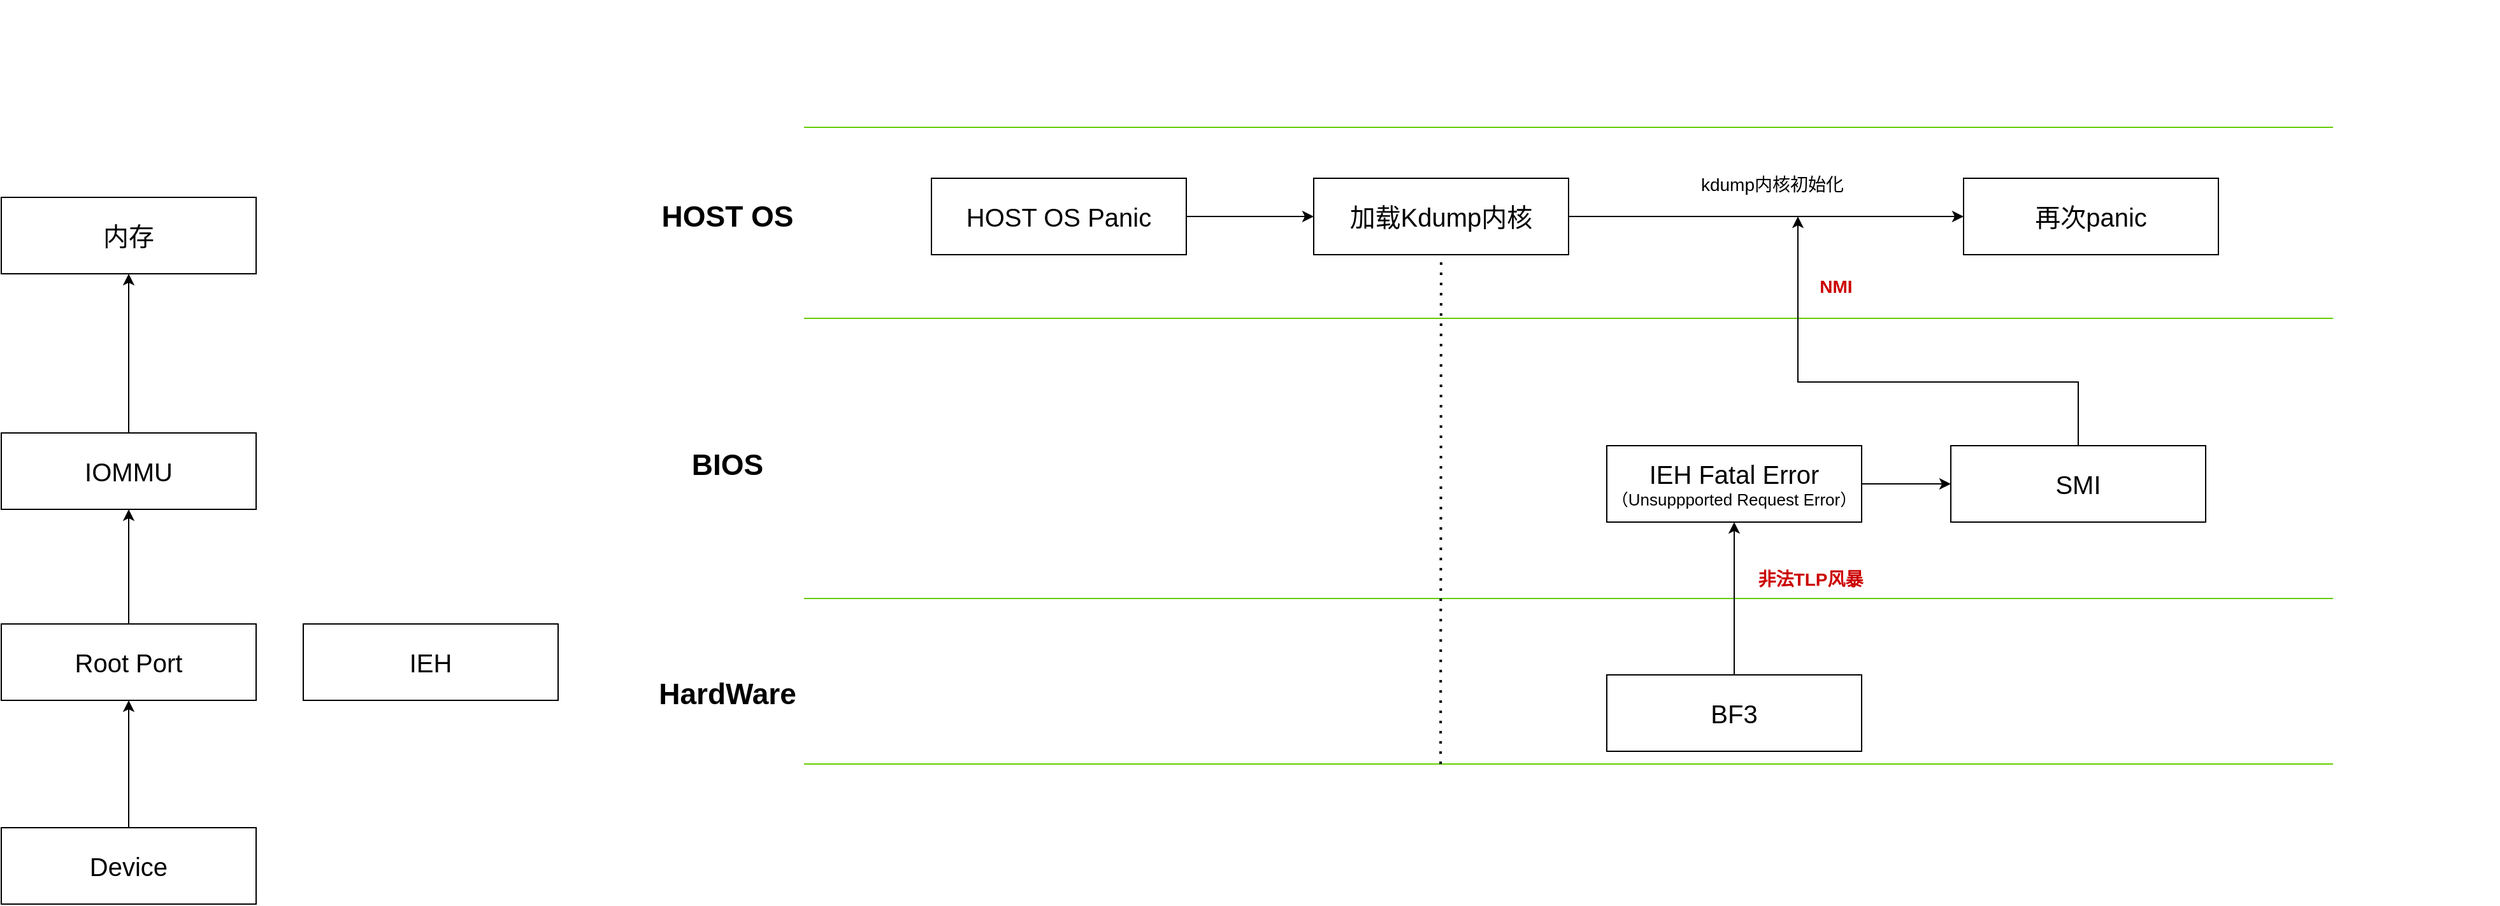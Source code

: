<mxfile version="26.0.6">
  <diagram name="第 1 页" id="lNHUrWMQAlrkwlzFhIT1">
    <mxGraphModel dx="2901" dy="1106" grid="1" gridSize="10" guides="1" tooltips="1" connect="1" arrows="1" fold="1" page="1" pageScale="1" pageWidth="827" pageHeight="1169" math="0" shadow="0">
      <root>
        <mxCell id="0" />
        <mxCell id="1" parent="0" />
        <mxCell id="Pw_NBHD11S9oDheNidvs-25" value="" style="rounded=0;whiteSpace=wrap;html=1;strokeColor=none;" parent="1" vertex="1">
          <mxGeometry x="-300" y="80" width="1510" height="690" as="geometry" />
        </mxCell>
        <mxCell id="Pw_NBHD11S9oDheNidvs-5" style="edgeStyle=orthogonalEdgeStyle;rounded=0;orthogonalLoop=1;jettySize=auto;html=1;entryX=0;entryY=0.5;entryDx=0;entryDy=0;" parent="1" source="Pw_NBHD11S9oDheNidvs-1" target="Pw_NBHD11S9oDheNidvs-2" edge="1">
          <mxGeometry relative="1" as="geometry" />
        </mxCell>
        <mxCell id="Pw_NBHD11S9oDheNidvs-1" value="&lt;font style=&quot;font-size: 20px;&quot;&gt;HOST OS Panic&lt;/font&gt;" style="rounded=0;whiteSpace=wrap;html=1;" parent="1" vertex="1">
          <mxGeometry x="-20" y="220" width="200" height="60" as="geometry" />
        </mxCell>
        <mxCell id="Pw_NBHD11S9oDheNidvs-4" style="edgeStyle=orthogonalEdgeStyle;rounded=0;orthogonalLoop=1;jettySize=auto;html=1;entryX=0;entryY=0.5;entryDx=0;entryDy=0;" parent="1" source="Pw_NBHD11S9oDheNidvs-2" target="Pw_NBHD11S9oDheNidvs-3" edge="1">
          <mxGeometry relative="1" as="geometry" />
        </mxCell>
        <mxCell id="Pw_NBHD11S9oDheNidvs-2" value="&lt;font style=&quot;font-size: 20px;&quot;&gt;加载Kdump内核&lt;/font&gt;" style="rounded=0;whiteSpace=wrap;html=1;" parent="1" vertex="1">
          <mxGeometry x="280" y="220" width="200" height="60" as="geometry" />
        </mxCell>
        <mxCell id="Pw_NBHD11S9oDheNidvs-3" value="&lt;font style=&quot;font-size: 20px;&quot;&gt;再次panic&lt;/font&gt;" style="rounded=0;whiteSpace=wrap;html=1;" parent="1" vertex="1">
          <mxGeometry x="790" y="220" width="200" height="60" as="geometry" />
        </mxCell>
        <mxCell id="Pw_NBHD11S9oDheNidvs-6" value="&lt;font style=&quot;font-size: 14px;&quot;&gt;kdump内核初始化&lt;/font&gt;" style="text;html=1;align=center;verticalAlign=middle;whiteSpace=wrap;rounded=0;" parent="1" vertex="1">
          <mxGeometry x="580" y="210" width="120" height="30" as="geometry" />
        </mxCell>
        <mxCell id="Pw_NBHD11S9oDheNidvs-7" value="" style="endArrow=none;html=1;rounded=0;strokeColor=#66CC00;" parent="1" edge="1">
          <mxGeometry width="50" height="50" relative="1" as="geometry">
            <mxPoint x="-120" y="330" as="sourcePoint" />
            <mxPoint x="1080" y="330" as="targetPoint" />
          </mxGeometry>
        </mxCell>
        <mxCell id="Pw_NBHD11S9oDheNidvs-14" style="edgeStyle=orthogonalEdgeStyle;rounded=0;orthogonalLoop=1;jettySize=auto;html=1;entryX=0;entryY=0.5;entryDx=0;entryDy=0;" parent="1" source="Pw_NBHD11S9oDheNidvs-8" target="Pw_NBHD11S9oDheNidvs-9" edge="1">
          <mxGeometry relative="1" as="geometry" />
        </mxCell>
        <mxCell id="Pw_NBHD11S9oDheNidvs-8" value="&lt;font style=&quot;font-size: 20px;&quot;&gt;IEH Fatal Error&lt;/font&gt;&lt;div&gt;&lt;font style=&quot;font-size: 13px;&quot;&gt;（Unsuppported Request Error）&lt;/font&gt;&lt;/div&gt;" style="rounded=0;whiteSpace=wrap;html=1;" parent="1" vertex="1">
          <mxGeometry x="510" y="430" width="200" height="60" as="geometry" />
        </mxCell>
        <mxCell id="Pw_NBHD11S9oDheNidvs-16" style="edgeStyle=orthogonalEdgeStyle;rounded=0;orthogonalLoop=1;jettySize=auto;html=1;" parent="1" source="Pw_NBHD11S9oDheNidvs-9" edge="1">
          <mxGeometry relative="1" as="geometry">
            <mxPoint x="660" y="250" as="targetPoint" />
            <Array as="points">
              <mxPoint x="880" y="380" />
              <mxPoint x="660" y="380" />
            </Array>
          </mxGeometry>
        </mxCell>
        <mxCell id="Pw_NBHD11S9oDheNidvs-9" value="&lt;font style=&quot;font-size: 20px;&quot;&gt;SMI&lt;/font&gt;" style="rounded=0;whiteSpace=wrap;html=1;" parent="1" vertex="1">
          <mxGeometry x="780" y="430" width="200" height="60" as="geometry" />
        </mxCell>
        <mxCell id="Pw_NBHD11S9oDheNidvs-10" value="" style="endArrow=none;html=1;rounded=0;strokeColor=#66CC00;" parent="1" edge="1">
          <mxGeometry width="50" height="50" relative="1" as="geometry">
            <mxPoint x="-120" y="550" as="sourcePoint" />
            <mxPoint x="1080" y="550" as="targetPoint" />
          </mxGeometry>
        </mxCell>
        <mxCell id="Pw_NBHD11S9oDheNidvs-12" style="edgeStyle=orthogonalEdgeStyle;rounded=0;orthogonalLoop=1;jettySize=auto;html=1;entryX=0.5;entryY=1;entryDx=0;entryDy=0;" parent="1" source="Pw_NBHD11S9oDheNidvs-11" target="Pw_NBHD11S9oDheNidvs-8" edge="1">
          <mxGeometry relative="1" as="geometry" />
        </mxCell>
        <mxCell id="Pw_NBHD11S9oDheNidvs-11" value="&lt;font style=&quot;font-size: 20px;&quot;&gt;BF3&lt;/font&gt;" style="rounded=0;whiteSpace=wrap;html=1;" parent="1" vertex="1">
          <mxGeometry x="510" y="610" width="200" height="60" as="geometry" />
        </mxCell>
        <mxCell id="Pw_NBHD11S9oDheNidvs-13" value="&lt;font style=&quot;font-size: 14px; color: rgb(204, 0, 0);&quot;&gt;&lt;b style=&quot;&quot;&gt;非法TLP风暴&lt;/b&gt;&lt;/font&gt;" style="text;html=1;align=center;verticalAlign=middle;whiteSpace=wrap;rounded=0;" parent="1" vertex="1">
          <mxGeometry x="610" y="520" width="120" height="30" as="geometry" />
        </mxCell>
        <mxCell id="Pw_NBHD11S9oDheNidvs-18" value="&lt;font style=&quot;font-size: 14px; color: rgb(204, 0, 0);&quot;&gt;&lt;b&gt;NMI&lt;/b&gt;&lt;/font&gt;" style="text;html=1;align=center;verticalAlign=middle;whiteSpace=wrap;rounded=0;" parent="1" vertex="1">
          <mxGeometry x="630" y="290" width="120" height="30" as="geometry" />
        </mxCell>
        <mxCell id="Pw_NBHD11S9oDheNidvs-19" value="" style="endArrow=none;html=1;rounded=0;strokeColor=#66CC00;" parent="1" edge="1">
          <mxGeometry width="50" height="50" relative="1" as="geometry">
            <mxPoint x="-120" y="180" as="sourcePoint" />
            <mxPoint x="1080" y="180" as="targetPoint" />
          </mxGeometry>
        </mxCell>
        <mxCell id="Pw_NBHD11S9oDheNidvs-20" value="" style="endArrow=none;html=1;rounded=0;strokeColor=#66CC00;" parent="1" edge="1">
          <mxGeometry width="50" height="50" relative="1" as="geometry">
            <mxPoint x="-120" y="680" as="sourcePoint" />
            <mxPoint x="1080" y="680" as="targetPoint" />
          </mxGeometry>
        </mxCell>
        <mxCell id="Pw_NBHD11S9oDheNidvs-21" value="" style="endArrow=none;dashed=1;html=1;dashPattern=1 3;strokeWidth=2;rounded=0;" parent="1" edge="1">
          <mxGeometry width="50" height="50" relative="1" as="geometry">
            <mxPoint x="379.58" y="680" as="sourcePoint" />
            <mxPoint x="380" y="280" as="targetPoint" />
          </mxGeometry>
        </mxCell>
        <mxCell id="Pw_NBHD11S9oDheNidvs-22" value="&lt;font style=&quot;font-size: 23px;&quot;&gt;&lt;b style=&quot;&quot;&gt;HOST OS&lt;/b&gt;&lt;/font&gt;" style="text;html=1;align=center;verticalAlign=middle;whiteSpace=wrap;rounded=0;" parent="1" vertex="1">
          <mxGeometry x="-240" y="235" width="120" height="30" as="geometry" />
        </mxCell>
        <mxCell id="Pw_NBHD11S9oDheNidvs-23" value="&lt;font style=&quot;font-size: 23px;&quot;&gt;&lt;b style=&quot;&quot;&gt;BIOS&lt;/b&gt;&lt;/font&gt;" style="text;html=1;align=center;verticalAlign=middle;whiteSpace=wrap;rounded=0;" parent="1" vertex="1">
          <mxGeometry x="-240" y="430" width="120" height="30" as="geometry" />
        </mxCell>
        <mxCell id="Pw_NBHD11S9oDheNidvs-24" value="&lt;font style=&quot;font-size: 23px;&quot;&gt;&lt;b style=&quot;&quot;&gt;HardWare&lt;/b&gt;&lt;/font&gt;" style="text;html=1;align=center;verticalAlign=middle;whiteSpace=wrap;rounded=0;" parent="1" vertex="1">
          <mxGeometry x="-240" y="610" width="120" height="30" as="geometry" />
        </mxCell>
        <mxCell id="rjodJ93hZRhbzR3o_jky-5" style="edgeStyle=orthogonalEdgeStyle;rounded=0;orthogonalLoop=1;jettySize=auto;html=1;entryX=0.5;entryY=1;entryDx=0;entryDy=0;" edge="1" parent="1" source="rjodJ93hZRhbzR3o_jky-1" target="rjodJ93hZRhbzR3o_jky-2">
          <mxGeometry relative="1" as="geometry" />
        </mxCell>
        <mxCell id="rjodJ93hZRhbzR3o_jky-1" value="&lt;font style=&quot;font-size: 20px;&quot;&gt;Device&lt;/font&gt;" style="rounded=0;whiteSpace=wrap;html=1;" vertex="1" parent="1">
          <mxGeometry x="-750" y="730" width="200" height="60" as="geometry" />
        </mxCell>
        <mxCell id="rjodJ93hZRhbzR3o_jky-6" style="edgeStyle=orthogonalEdgeStyle;rounded=0;orthogonalLoop=1;jettySize=auto;html=1;entryX=0.5;entryY=1;entryDx=0;entryDy=0;" edge="1" parent="1" source="rjodJ93hZRhbzR3o_jky-2" target="rjodJ93hZRhbzR3o_jky-3">
          <mxGeometry relative="1" as="geometry" />
        </mxCell>
        <mxCell id="rjodJ93hZRhbzR3o_jky-2" value="&lt;font style=&quot;font-size: 20px;&quot;&gt;Root Port&lt;/font&gt;" style="rounded=0;whiteSpace=wrap;html=1;" vertex="1" parent="1">
          <mxGeometry x="-750" y="570" width="200" height="60" as="geometry" />
        </mxCell>
        <mxCell id="rjodJ93hZRhbzR3o_jky-7" style="edgeStyle=orthogonalEdgeStyle;rounded=0;orthogonalLoop=1;jettySize=auto;html=1;entryX=0.5;entryY=1;entryDx=0;entryDy=0;" edge="1" parent="1" source="rjodJ93hZRhbzR3o_jky-3" target="rjodJ93hZRhbzR3o_jky-4">
          <mxGeometry relative="1" as="geometry" />
        </mxCell>
        <mxCell id="rjodJ93hZRhbzR3o_jky-3" value="&lt;font style=&quot;font-size: 20px;&quot;&gt;IOMMU&lt;/font&gt;" style="rounded=0;whiteSpace=wrap;html=1;" vertex="1" parent="1">
          <mxGeometry x="-750" y="420" width="200" height="60" as="geometry" />
        </mxCell>
        <mxCell id="rjodJ93hZRhbzR3o_jky-4" value="&lt;span style=&quot;font-size: 20px;&quot;&gt;内存&lt;/span&gt;" style="rounded=0;whiteSpace=wrap;html=1;" vertex="1" parent="1">
          <mxGeometry x="-750" y="235" width="200" height="60" as="geometry" />
        </mxCell>
        <mxCell id="rjodJ93hZRhbzR3o_jky-8" value="&lt;span style=&quot;font-size: 20px;&quot;&gt;IEH&lt;/span&gt;" style="rounded=0;whiteSpace=wrap;html=1;" vertex="1" parent="1">
          <mxGeometry x="-513" y="570" width="200" height="60" as="geometry" />
        </mxCell>
      </root>
    </mxGraphModel>
  </diagram>
</mxfile>
